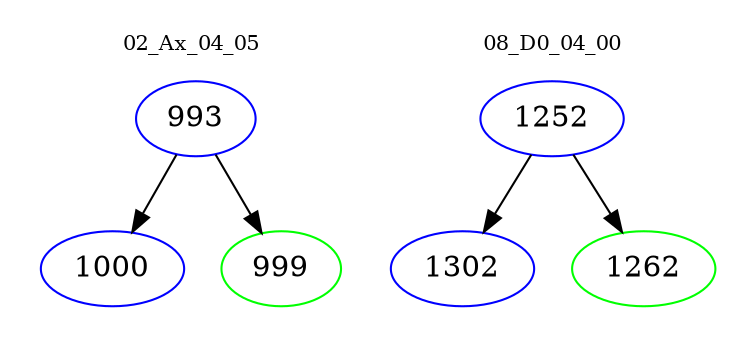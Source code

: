 digraph{
subgraph cluster_0 {
color = white
label = "02_Ax_04_05";
fontsize=10;
T0_993 [label="993", color="blue"]
T0_993 -> T0_1000 [color="black"]
T0_1000 [label="1000", color="blue"]
T0_993 -> T0_999 [color="black"]
T0_999 [label="999", color="green"]
}
subgraph cluster_1 {
color = white
label = "08_D0_04_00";
fontsize=10;
T1_1252 [label="1252", color="blue"]
T1_1252 -> T1_1302 [color="black"]
T1_1302 [label="1302", color="blue"]
T1_1252 -> T1_1262 [color="black"]
T1_1262 [label="1262", color="green"]
}
}
